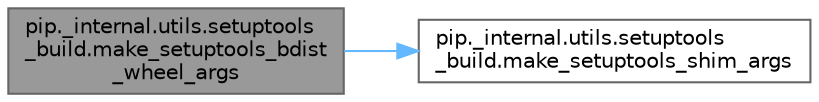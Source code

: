 digraph "pip._internal.utils.setuptools_build.make_setuptools_bdist_wheel_args"
{
 // LATEX_PDF_SIZE
  bgcolor="transparent";
  edge [fontname=Helvetica,fontsize=10,labelfontname=Helvetica,labelfontsize=10];
  node [fontname=Helvetica,fontsize=10,shape=box,height=0.2,width=0.4];
  rankdir="LR";
  Node1 [id="Node000001",label="pip._internal.utils.setuptools\l_build.make_setuptools_bdist\l_wheel_args",height=0.2,width=0.4,color="gray40", fillcolor="grey60", style="filled", fontcolor="black",tooltip=" "];
  Node1 -> Node2 [id="edge1_Node000001_Node000002",color="steelblue1",style="solid",tooltip=" "];
  Node2 [id="Node000002",label="pip._internal.utils.setuptools\l_build.make_setuptools_shim_args",height=0.2,width=0.4,color="grey40", fillcolor="white", style="filled",URL="$namespacepip_1_1__internal_1_1utils_1_1setuptools__build.html#aa4496c399d218015c5ecb218c10e1ad7",tooltip=" "];
}
